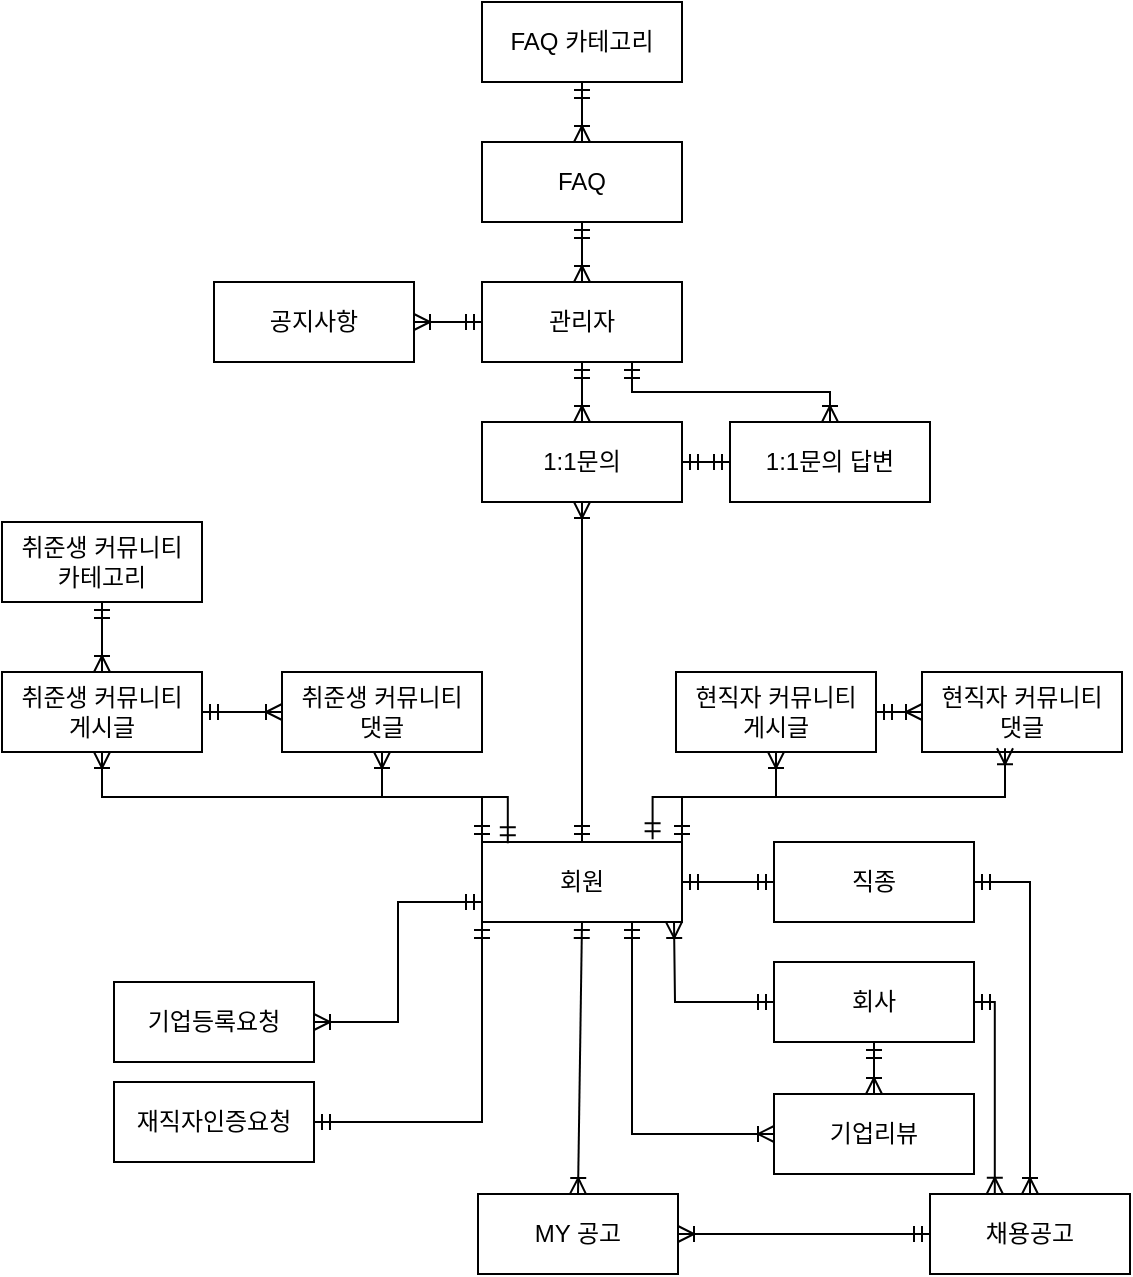 <mxfile version="16.6.1" type="github">
  <diagram id="nBHKe3sMG8L7hNi6wl-y" name="페이지-1">
    <mxGraphModel dx="981" dy="520" grid="1" gridSize="10" guides="1" tooltips="1" connect="1" arrows="1" fold="1" page="1" pageScale="1" pageWidth="827" pageHeight="1169" math="0" shadow="0">
      <root>
        <mxCell id="0" />
        <mxCell id="1" parent="0" />
        <mxCell id="qqOCcAnE0tDm_wxe7np--6" value="회원" style="whiteSpace=wrap;html=1;align=center;" parent="1" vertex="1">
          <mxGeometry x="364" y="660" width="100" height="40" as="geometry" />
        </mxCell>
        <mxCell id="qqOCcAnE0tDm_wxe7np--7" value="MY 공고" style="whiteSpace=wrap;html=1;align=center;" parent="1" vertex="1">
          <mxGeometry x="362" y="836" width="100" height="40" as="geometry" />
        </mxCell>
        <mxCell id="qqOCcAnE0tDm_wxe7np--10" value="재직자인증요청" style="whiteSpace=wrap;html=1;align=center;" parent="1" vertex="1">
          <mxGeometry x="180" y="780" width="100" height="40" as="geometry" />
        </mxCell>
        <mxCell id="qqOCcAnE0tDm_wxe7np--11" value="" style="fontSize=12;html=1;endArrow=ERmandOne;startArrow=ERmandOne;rounded=0;exitX=1;exitY=0.5;exitDx=0;exitDy=0;edgeStyle=orthogonalEdgeStyle;entryX=0;entryY=1;entryDx=0;entryDy=0;" parent="1" source="qqOCcAnE0tDm_wxe7np--10" target="qqOCcAnE0tDm_wxe7np--6" edge="1">
          <mxGeometry width="100" height="100" relative="1" as="geometry">
            <mxPoint x="360" y="860" as="sourcePoint" />
            <mxPoint x="360" y="700" as="targetPoint" />
          </mxGeometry>
        </mxCell>
        <mxCell id="qqOCcAnE0tDm_wxe7np--14" value="채용공고" style="whiteSpace=wrap;html=1;align=center;" parent="1" vertex="1">
          <mxGeometry x="588" y="836" width="100" height="40" as="geometry" />
        </mxCell>
        <mxCell id="qqOCcAnE0tDm_wxe7np--16" value="직종" style="whiteSpace=wrap;html=1;align=center;" parent="1" vertex="1">
          <mxGeometry x="510" y="660" width="100" height="40" as="geometry" />
        </mxCell>
        <mxCell id="qqOCcAnE0tDm_wxe7np--19" value="회사" style="whiteSpace=wrap;html=1;align=center;" parent="1" vertex="1">
          <mxGeometry x="510" y="720" width="100" height="40" as="geometry" />
        </mxCell>
        <mxCell id="qqOCcAnE0tDm_wxe7np--22" value="취준생 커뮤니티&lt;br&gt;게시글" style="whiteSpace=wrap;html=1;align=center;" parent="1" vertex="1">
          <mxGeometry x="124" y="575" width="100" height="40" as="geometry" />
        </mxCell>
        <mxCell id="qqOCcAnE0tDm_wxe7np--25" value="취준생 커뮤니티&lt;br&gt;카테고리" style="whiteSpace=wrap;html=1;align=center;" parent="1" vertex="1">
          <mxGeometry x="124" y="500" width="100" height="40" as="geometry" />
        </mxCell>
        <mxCell id="qqOCcAnE0tDm_wxe7np--28" value="" style="fontSize=12;html=1;endArrow=ERoneToMany;startArrow=ERmandOne;rounded=0;exitX=0;exitY=0.5;exitDx=0;exitDy=0;entryX=1;entryY=0.5;entryDx=0;entryDy=0;" parent="1" source="qqOCcAnE0tDm_wxe7np--14" target="qqOCcAnE0tDm_wxe7np--7" edge="1">
          <mxGeometry width="100" height="100" relative="1" as="geometry">
            <mxPoint x="358" y="656" as="sourcePoint" />
            <mxPoint x="458" y="556" as="targetPoint" />
          </mxGeometry>
        </mxCell>
        <mxCell id="qqOCcAnE0tDm_wxe7np--31" value="" style="fontSize=12;html=1;endArrow=ERmandOne;startArrow=ERmandOne;rounded=0;exitX=1;exitY=0.5;exitDx=0;exitDy=0;entryX=0;entryY=0.5;entryDx=0;entryDy=0;" parent="1" source="qqOCcAnE0tDm_wxe7np--6" target="qqOCcAnE0tDm_wxe7np--16" edge="1">
          <mxGeometry width="100" height="100" relative="1" as="geometry">
            <mxPoint x="360" y="630" as="sourcePoint" />
            <mxPoint x="460" y="530" as="targetPoint" />
          </mxGeometry>
        </mxCell>
        <mxCell id="qqOCcAnE0tDm_wxe7np--32" value="" style="fontSize=12;html=1;endArrow=ERoneToMany;startArrow=ERmandOne;rounded=0;exitX=0;exitY=0.5;exitDx=0;exitDy=0;edgeStyle=orthogonalEdgeStyle;" parent="1" source="qqOCcAnE0tDm_wxe7np--19" edge="1">
          <mxGeometry width="100" height="100" relative="1" as="geometry">
            <mxPoint x="360" y="630" as="sourcePoint" />
            <mxPoint x="460" y="700" as="targetPoint" />
          </mxGeometry>
        </mxCell>
        <mxCell id="qqOCcAnE0tDm_wxe7np--33" value="" style="fontSize=12;html=1;endArrow=ERoneToMany;startArrow=ERmandOne;rounded=0;exitX=1;exitY=0.5;exitDx=0;exitDy=0;edgeStyle=orthogonalEdgeStyle;entryX=0.324;entryY=-0.003;entryDx=0;entryDy=0;entryPerimeter=0;" parent="1" source="qqOCcAnE0tDm_wxe7np--19" edge="1" target="qqOCcAnE0tDm_wxe7np--14">
          <mxGeometry width="100" height="100" relative="1" as="geometry">
            <mxPoint x="360" y="630" as="sourcePoint" />
            <mxPoint x="621" y="840" as="targetPoint" />
          </mxGeometry>
        </mxCell>
        <mxCell id="qqOCcAnE0tDm_wxe7np--35" value="" style="fontSize=12;html=1;endArrow=ERoneToMany;startArrow=ERmandOne;rounded=0;exitX=1;exitY=0.5;exitDx=0;exitDy=0;entryX=0.5;entryY=0;entryDx=0;entryDy=0;edgeStyle=orthogonalEdgeStyle;" parent="1" source="qqOCcAnE0tDm_wxe7np--16" target="qqOCcAnE0tDm_wxe7np--14" edge="1">
          <mxGeometry width="100" height="100" relative="1" as="geometry">
            <mxPoint x="360" y="630" as="sourcePoint" />
            <mxPoint x="460" y="530" as="targetPoint" />
          </mxGeometry>
        </mxCell>
        <mxCell id="qqOCcAnE0tDm_wxe7np--37" value="" style="fontSize=12;html=1;endArrow=ERoneToMany;startArrow=ERmandOne;rounded=0;entryX=0.5;entryY=0;entryDx=0;entryDy=0;exitX=0.5;exitY=1;exitDx=0;exitDy=0;" parent="1" source="qqOCcAnE0tDm_wxe7np--25" target="qqOCcAnE0tDm_wxe7np--22" edge="1">
          <mxGeometry width="100" height="100" relative="1" as="geometry">
            <mxPoint x="344" y="540" as="sourcePoint" />
            <mxPoint x="258" y="625" as="targetPoint" />
          </mxGeometry>
        </mxCell>
        <mxCell id="qqOCcAnE0tDm_wxe7np--38" value="취준생 커뮤니티&lt;br&gt;댓글" style="whiteSpace=wrap;html=1;align=center;" parent="1" vertex="1">
          <mxGeometry x="264" y="575" width="100" height="40" as="geometry" />
        </mxCell>
        <mxCell id="qqOCcAnE0tDm_wxe7np--39" value="" style="fontSize=12;html=1;endArrow=ERoneToMany;startArrow=ERmandOne;rounded=0;entryX=0;entryY=0.5;entryDx=0;entryDy=0;exitX=1;exitY=0.5;exitDx=0;exitDy=0;" parent="1" source="qqOCcAnE0tDm_wxe7np--22" target="qqOCcAnE0tDm_wxe7np--38" edge="1">
          <mxGeometry width="100" height="100" relative="1" as="geometry">
            <mxPoint x="258" y="660" as="sourcePoint" />
            <mxPoint x="184" y="625" as="targetPoint" />
          </mxGeometry>
        </mxCell>
        <mxCell id="qqOCcAnE0tDm_wxe7np--40" value="" style="fontSize=12;html=1;endArrow=ERoneToMany;startArrow=ERmandOne;rounded=0;entryX=0.5;entryY=1;entryDx=0;entryDy=0;exitX=0.129;exitY=0.017;exitDx=0;exitDy=0;edgeStyle=orthogonalEdgeStyle;exitPerimeter=0;" parent="1" source="qqOCcAnE0tDm_wxe7np--6" target="qqOCcAnE0tDm_wxe7np--38" edge="1">
          <mxGeometry width="100" height="100" relative="1" as="geometry">
            <mxPoint x="399" y="670" as="sourcePoint" />
            <mxPoint x="350" y="635" as="targetPoint" />
          </mxGeometry>
        </mxCell>
        <mxCell id="qqOCcAnE0tDm_wxe7np--42" value="기업등록요청" style="whiteSpace=wrap;html=1;align=center;" parent="1" vertex="1">
          <mxGeometry x="180" y="730" width="100" height="40" as="geometry" />
        </mxCell>
        <mxCell id="qqOCcAnE0tDm_wxe7np--43" value="" style="fontSize=12;html=1;endArrow=ERoneToMany;startArrow=ERmandOne;rounded=0;exitX=0.5;exitY=1;exitDx=0;exitDy=0;entryX=0.5;entryY=0;entryDx=0;entryDy=0;" parent="1" source="qqOCcAnE0tDm_wxe7np--6" target="qqOCcAnE0tDm_wxe7np--7" edge="1">
          <mxGeometry width="100" height="100" relative="1" as="geometry">
            <mxPoint x="360" y="620" as="sourcePoint" />
            <mxPoint x="460" y="520" as="targetPoint" />
          </mxGeometry>
        </mxCell>
        <mxCell id="qqOCcAnE0tDm_wxe7np--44" value="" style="fontSize=12;html=1;endArrow=ERoneToMany;startArrow=ERmandOne;rounded=0;entryX=1;entryY=0.5;entryDx=0;entryDy=0;edgeStyle=orthogonalEdgeStyle;exitX=0;exitY=0.75;exitDx=0;exitDy=0;" parent="1" source="qqOCcAnE0tDm_wxe7np--6" target="qqOCcAnE0tDm_wxe7np--42" edge="1">
          <mxGeometry width="100" height="100" relative="1" as="geometry">
            <mxPoint x="320" y="690" as="sourcePoint" />
            <mxPoint x="424" y="820" as="targetPoint" />
          </mxGeometry>
        </mxCell>
        <mxCell id="IfrLG5-g77lw6jWDV3lE-1" value="취준생 커뮤니티&lt;br&gt;게시글" style="whiteSpace=wrap;html=1;align=center;" vertex="1" parent="1">
          <mxGeometry x="124" y="575" width="100" height="40" as="geometry" />
        </mxCell>
        <mxCell id="IfrLG5-g77lw6jWDV3lE-5" value="현직자 커뮤니티&lt;br&gt;게시글" style="whiteSpace=wrap;html=1;align=center;" vertex="1" parent="1">
          <mxGeometry x="461" y="575" width="100" height="40" as="geometry" />
        </mxCell>
        <mxCell id="IfrLG5-g77lw6jWDV3lE-6" value="현직자 커뮤니티&lt;br&gt;댓글" style="whiteSpace=wrap;html=1;align=center;" vertex="1" parent="1">
          <mxGeometry x="584" y="575" width="100" height="40" as="geometry" />
        </mxCell>
        <mxCell id="IfrLG5-g77lw6jWDV3lE-7" value="" style="fontSize=12;html=1;endArrow=ERoneToMany;startArrow=ERmandOne;rounded=0;entryX=0.5;entryY=1;entryDx=0;entryDy=0;exitX=0.853;exitY=-0.034;exitDx=0;exitDy=0;exitPerimeter=0;edgeStyle=orthogonalEdgeStyle;" edge="1" parent="1" source="qqOCcAnE0tDm_wxe7np--6" target="IfrLG5-g77lw6jWDV3lE-5">
          <mxGeometry width="100" height="100" relative="1" as="geometry">
            <mxPoint x="399" y="670" as="sourcePoint" />
            <mxPoint x="324" y="625" as="targetPoint" />
          </mxGeometry>
        </mxCell>
        <mxCell id="IfrLG5-g77lw6jWDV3lE-10" value="" style="fontSize=12;html=1;endArrow=ERoneToMany;startArrow=ERmandOne;rounded=0;entryX=0.415;entryY=0.953;entryDx=0;entryDy=0;entryPerimeter=0;exitX=1;exitY=0;exitDx=0;exitDy=0;edgeStyle=orthogonalEdgeStyle;" edge="1" parent="1" source="qqOCcAnE0tDm_wxe7np--6" target="IfrLG5-g77lw6jWDV3lE-6">
          <mxGeometry width="100" height="100" relative="1" as="geometry">
            <mxPoint x="460" y="658" as="sourcePoint" />
            <mxPoint x="490" y="610" as="targetPoint" />
          </mxGeometry>
        </mxCell>
        <mxCell id="IfrLG5-g77lw6jWDV3lE-11" value="" style="fontSize=12;html=1;endArrow=ERoneToMany;startArrow=ERmandOne;rounded=0;entryX=0;entryY=0.5;entryDx=0;entryDy=0;exitX=1;exitY=0.5;exitDx=0;exitDy=0;" edge="1" parent="1" source="IfrLG5-g77lw6jWDV3lE-5" target="IfrLG5-g77lw6jWDV3lE-6">
          <mxGeometry width="100" height="100" relative="1" as="geometry">
            <mxPoint x="275" y="605" as="sourcePoint" />
            <mxPoint x="315" y="605" as="targetPoint" />
          </mxGeometry>
        </mxCell>
        <mxCell id="IfrLG5-g77lw6jWDV3lE-12" value="" style="fontSize=12;html=1;endArrow=ERoneToMany;startArrow=ERmandOne;rounded=0;entryX=0.5;entryY=1;entryDx=0;entryDy=0;exitX=0;exitY=0;exitDx=0;exitDy=0;edgeStyle=orthogonalEdgeStyle;" edge="1" parent="1" source="qqOCcAnE0tDm_wxe7np--6" target="IfrLG5-g77lw6jWDV3lE-1">
          <mxGeometry width="100" height="100" relative="1" as="geometry">
            <mxPoint x="255" y="685" as="sourcePoint" />
            <mxPoint x="180" y="640" as="targetPoint" />
          </mxGeometry>
        </mxCell>
        <mxCell id="IfrLG5-g77lw6jWDV3lE-17" value="기업리뷰" style="whiteSpace=wrap;html=1;align=center;" vertex="1" parent="1">
          <mxGeometry x="510" y="786" width="100" height="40" as="geometry" />
        </mxCell>
        <mxCell id="IfrLG5-g77lw6jWDV3lE-18" value="" style="fontSize=12;html=1;endArrow=ERoneToMany;startArrow=ERmandOne;rounded=0;exitX=0.75;exitY=1;exitDx=0;exitDy=0;entryX=0;entryY=0.5;entryDx=0;entryDy=0;edgeStyle=orthogonalEdgeStyle;" edge="1" parent="1" source="qqOCcAnE0tDm_wxe7np--6" target="IfrLG5-g77lw6jWDV3lE-17">
          <mxGeometry width="100" height="100" relative="1" as="geometry">
            <mxPoint x="424" y="710" as="sourcePoint" />
            <mxPoint x="422" y="846" as="targetPoint" />
          </mxGeometry>
        </mxCell>
        <mxCell id="IfrLG5-g77lw6jWDV3lE-19" value="" style="fontSize=12;html=1;endArrow=ERoneToMany;startArrow=ERmandOne;rounded=0;exitX=0.5;exitY=1;exitDx=0;exitDy=0;edgeStyle=orthogonalEdgeStyle;entryX=0.5;entryY=0;entryDx=0;entryDy=0;" edge="1" parent="1" source="qqOCcAnE0tDm_wxe7np--19" target="IfrLG5-g77lw6jWDV3lE-17">
          <mxGeometry width="100" height="100" relative="1" as="geometry">
            <mxPoint x="520" y="750" as="sourcePoint" />
            <mxPoint x="470" y="710" as="targetPoint" />
          </mxGeometry>
        </mxCell>
        <mxCell id="IfrLG5-g77lw6jWDV3lE-20" value="관리자" style="whiteSpace=wrap;html=1;align=center;" vertex="1" parent="1">
          <mxGeometry x="364" y="380" width="100" height="40" as="geometry" />
        </mxCell>
        <mxCell id="IfrLG5-g77lw6jWDV3lE-21" value="1:1문의" style="whiteSpace=wrap;html=1;align=center;" vertex="1" parent="1">
          <mxGeometry x="364" y="450" width="100" height="40" as="geometry" />
        </mxCell>
        <mxCell id="IfrLG5-g77lw6jWDV3lE-22" value="" style="fontSize=12;html=1;endArrow=ERoneToMany;startArrow=ERmandOne;rounded=0;exitX=0.5;exitY=0;exitDx=0;exitDy=0;entryX=0.5;entryY=1;entryDx=0;entryDy=0;" edge="1" parent="1" source="qqOCcAnE0tDm_wxe7np--6" target="IfrLG5-g77lw6jWDV3lE-21">
          <mxGeometry width="100" height="100" relative="1" as="geometry">
            <mxPoint x="390" y="640" as="sourcePoint" />
            <mxPoint x="490" y="540" as="targetPoint" />
          </mxGeometry>
        </mxCell>
        <mxCell id="IfrLG5-g77lw6jWDV3lE-23" value="" style="fontSize=12;html=1;endArrow=ERoneToMany;startArrow=ERmandOne;rounded=0;entryX=0.5;entryY=0;entryDx=0;entryDy=0;exitX=0.5;exitY=1;exitDx=0;exitDy=0;" edge="1" parent="1" source="IfrLG5-g77lw6jWDV3lE-20" target="IfrLG5-g77lw6jWDV3lE-21">
          <mxGeometry width="100" height="100" relative="1" as="geometry">
            <mxPoint x="184" y="550" as="sourcePoint" />
            <mxPoint x="184" y="585" as="targetPoint" />
          </mxGeometry>
        </mxCell>
        <mxCell id="IfrLG5-g77lw6jWDV3lE-24" value="1:1문의 답변" style="whiteSpace=wrap;html=1;align=center;" vertex="1" parent="1">
          <mxGeometry x="488" y="450" width="100" height="40" as="geometry" />
        </mxCell>
        <mxCell id="IfrLG5-g77lw6jWDV3lE-25" value="" style="fontSize=12;html=1;endArrow=ERmandOne;startArrow=ERmandOne;rounded=0;exitX=1;exitY=0.5;exitDx=0;exitDy=0;entryX=0;entryY=0.5;entryDx=0;entryDy=0;" edge="1" parent="1" source="IfrLG5-g77lw6jWDV3lE-21" target="IfrLG5-g77lw6jWDV3lE-24">
          <mxGeometry width="100" height="100" relative="1" as="geometry">
            <mxPoint x="390" y="640" as="sourcePoint" />
            <mxPoint x="490" y="470" as="targetPoint" />
          </mxGeometry>
        </mxCell>
        <mxCell id="IfrLG5-g77lw6jWDV3lE-26" value="" style="fontSize=12;html=1;endArrow=ERoneToMany;startArrow=ERmandOne;rounded=0;entryX=0.5;entryY=0;entryDx=0;entryDy=0;exitX=0.75;exitY=1;exitDx=0;exitDy=0;edgeStyle=orthogonalEdgeStyle;" edge="1" parent="1" source="IfrLG5-g77lw6jWDV3lE-20" target="IfrLG5-g77lw6jWDV3lE-24">
          <mxGeometry width="100" height="100" relative="1" as="geometry">
            <mxPoint x="424" y="430" as="sourcePoint" />
            <mxPoint x="424" y="460" as="targetPoint" />
          </mxGeometry>
        </mxCell>
        <mxCell id="IfrLG5-g77lw6jWDV3lE-27" value="FAQ" style="whiteSpace=wrap;html=1;align=center;" vertex="1" parent="1">
          <mxGeometry x="364" y="310" width="100" height="40" as="geometry" />
        </mxCell>
        <mxCell id="IfrLG5-g77lw6jWDV3lE-28" value="FAQ 카테고리" style="whiteSpace=wrap;html=1;align=center;" vertex="1" parent="1">
          <mxGeometry x="364" y="240" width="100" height="40" as="geometry" />
        </mxCell>
        <mxCell id="IfrLG5-g77lw6jWDV3lE-29" value="" style="fontSize=12;html=1;endArrow=ERoneToMany;startArrow=ERmandOne;rounded=0;entryX=0.5;entryY=0;entryDx=0;entryDy=0;exitX=0.5;exitY=1;exitDx=0;exitDy=0;" edge="1" parent="1" source="IfrLG5-g77lw6jWDV3lE-27" target="IfrLG5-g77lw6jWDV3lE-20">
          <mxGeometry width="100" height="100" relative="1" as="geometry">
            <mxPoint x="424" y="430" as="sourcePoint" />
            <mxPoint x="424" y="460" as="targetPoint" />
          </mxGeometry>
        </mxCell>
        <mxCell id="IfrLG5-g77lw6jWDV3lE-30" value="" style="fontSize=12;html=1;endArrow=ERoneToMany;startArrow=ERmandOne;rounded=0;exitX=0.5;exitY=1;exitDx=0;exitDy=0;entryX=0.5;entryY=0;entryDx=0;entryDy=0;" edge="1" parent="1" source="IfrLG5-g77lw6jWDV3lE-28" target="IfrLG5-g77lw6jWDV3lE-27">
          <mxGeometry width="100" height="100" relative="1" as="geometry">
            <mxPoint x="424" y="360" as="sourcePoint" />
            <mxPoint x="414" y="310" as="targetPoint" />
          </mxGeometry>
        </mxCell>
        <mxCell id="IfrLG5-g77lw6jWDV3lE-31" value="공지사항" style="whiteSpace=wrap;html=1;align=center;" vertex="1" parent="1">
          <mxGeometry x="230" y="380" width="100" height="40" as="geometry" />
        </mxCell>
        <mxCell id="IfrLG5-g77lw6jWDV3lE-33" value="" style="fontSize=12;html=1;endArrow=ERoneToMany;startArrow=ERmandOne;rounded=0;entryX=1;entryY=0.5;entryDx=0;entryDy=0;exitX=0;exitY=0.5;exitDx=0;exitDy=0;" edge="1" parent="1" source="IfrLG5-g77lw6jWDV3lE-20" target="IfrLG5-g77lw6jWDV3lE-31">
          <mxGeometry width="100" height="100" relative="1" as="geometry">
            <mxPoint x="424" y="360" as="sourcePoint" />
            <mxPoint x="424" y="390" as="targetPoint" />
          </mxGeometry>
        </mxCell>
      </root>
    </mxGraphModel>
  </diagram>
</mxfile>
